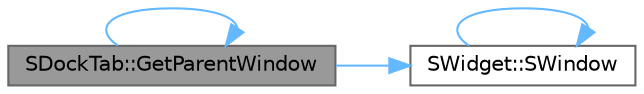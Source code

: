 digraph "SDockTab::GetParentWindow"
{
 // INTERACTIVE_SVG=YES
 // LATEX_PDF_SIZE
  bgcolor="transparent";
  edge [fontname=Helvetica,fontsize=10,labelfontname=Helvetica,labelfontsize=10];
  node [fontname=Helvetica,fontsize=10,shape=box,height=0.2,width=0.4];
  rankdir="LR";
  Node1 [id="Node000001",label="SDockTab::GetParentWindow",height=0.2,width=0.4,color="gray40", fillcolor="grey60", style="filled", fontcolor="black",tooltip="Get the window in which this tab's tabmanager has placed it."];
  Node1 -> Node1 [id="edge1_Node000001_Node000001",color="steelblue1",style="solid",tooltip=" "];
  Node1 -> Node2 [id="edge2_Node000001_Node000002",color="steelblue1",style="solid",tooltip=" "];
  Node2 [id="Node000002",label="SWidget::SWindow",height=0.2,width=0.4,color="grey40", fillcolor="white", style="filled",URL="$dd/de2/classSWidget.html#a2eae8b88616991b4d76006685a16033f",tooltip=" "];
  Node2 -> Node2 [id="edge3_Node000002_Node000002",color="steelblue1",style="solid",tooltip=" "];
}

